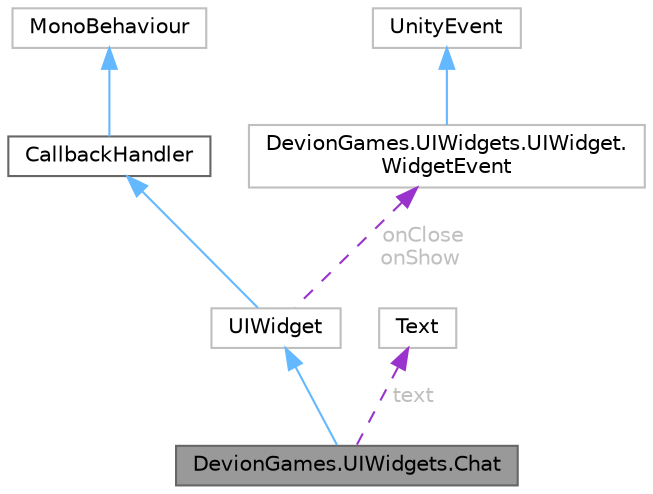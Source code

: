 digraph "DevionGames.UIWidgets.Chat"
{
 // LATEX_PDF_SIZE
  bgcolor="transparent";
  edge [fontname=Helvetica,fontsize=10,labelfontname=Helvetica,labelfontsize=10];
  node [fontname=Helvetica,fontsize=10,shape=box,height=0.2,width=0.4];
  Node1 [id="Node000001",label="DevionGames.UIWidgets.Chat",height=0.2,width=0.4,color="gray40", fillcolor="grey60", style="filled", fontcolor="black",tooltip=" "];
  Node2 -> Node1 [id="edge1_Node000001_Node000002",dir="back",color="steelblue1",style="solid",tooltip=" "];
  Node2 [id="Node000002",label="UIWidget",height=0.2,width=0.4,color="grey75", fillcolor="white", style="filled",URL="$class_devion_games_1_1_u_i_widgets_1_1_u_i_widget.html",tooltip=" "];
  Node3 -> Node2 [id="edge2_Node000002_Node000003",dir="back",color="steelblue1",style="solid",tooltip=" "];
  Node3 [id="Node000003",label="CallbackHandler",height=0.2,width=0.4,color="gray40", fillcolor="white", style="filled",URL="$class_devion_games_1_1_callback_handler.html",tooltip="Callback handler for custom events."];
  Node4 -> Node3 [id="edge3_Node000003_Node000004",dir="back",color="steelblue1",style="solid",tooltip=" "];
  Node4 [id="Node000004",label="MonoBehaviour",height=0.2,width=0.4,color="grey75", fillcolor="white", style="filled",tooltip=" "];
  Node5 -> Node2 [id="edge4_Node000002_Node000005",dir="back",color="darkorchid3",style="dashed",tooltip=" ",label=" onClose\nonShow",fontcolor="grey" ];
  Node5 [id="Node000005",label="DevionGames.UIWidgets.UIWidget.\lWidgetEvent",height=0.2,width=0.4,color="grey75", fillcolor="white", style="filled",URL="$class_devion_games_1_1_u_i_widgets_1_1_u_i_widget_1_1_widget_event.html",tooltip=" "];
  Node6 -> Node5 [id="edge5_Node000005_Node000006",dir="back",color="steelblue1",style="solid",tooltip=" "];
  Node6 [id="Node000006",label="UnityEvent",height=0.2,width=0.4,color="grey75", fillcolor="white", style="filled",tooltip=" "];
  Node7 -> Node1 [id="edge6_Node000001_Node000007",dir="back",color="darkorchid3",style="dashed",tooltip=" ",label=" text",fontcolor="grey" ];
  Node7 [id="Node000007",label="Text",height=0.2,width=0.4,color="grey75", fillcolor="white", style="filled",tooltip=" "];
}
